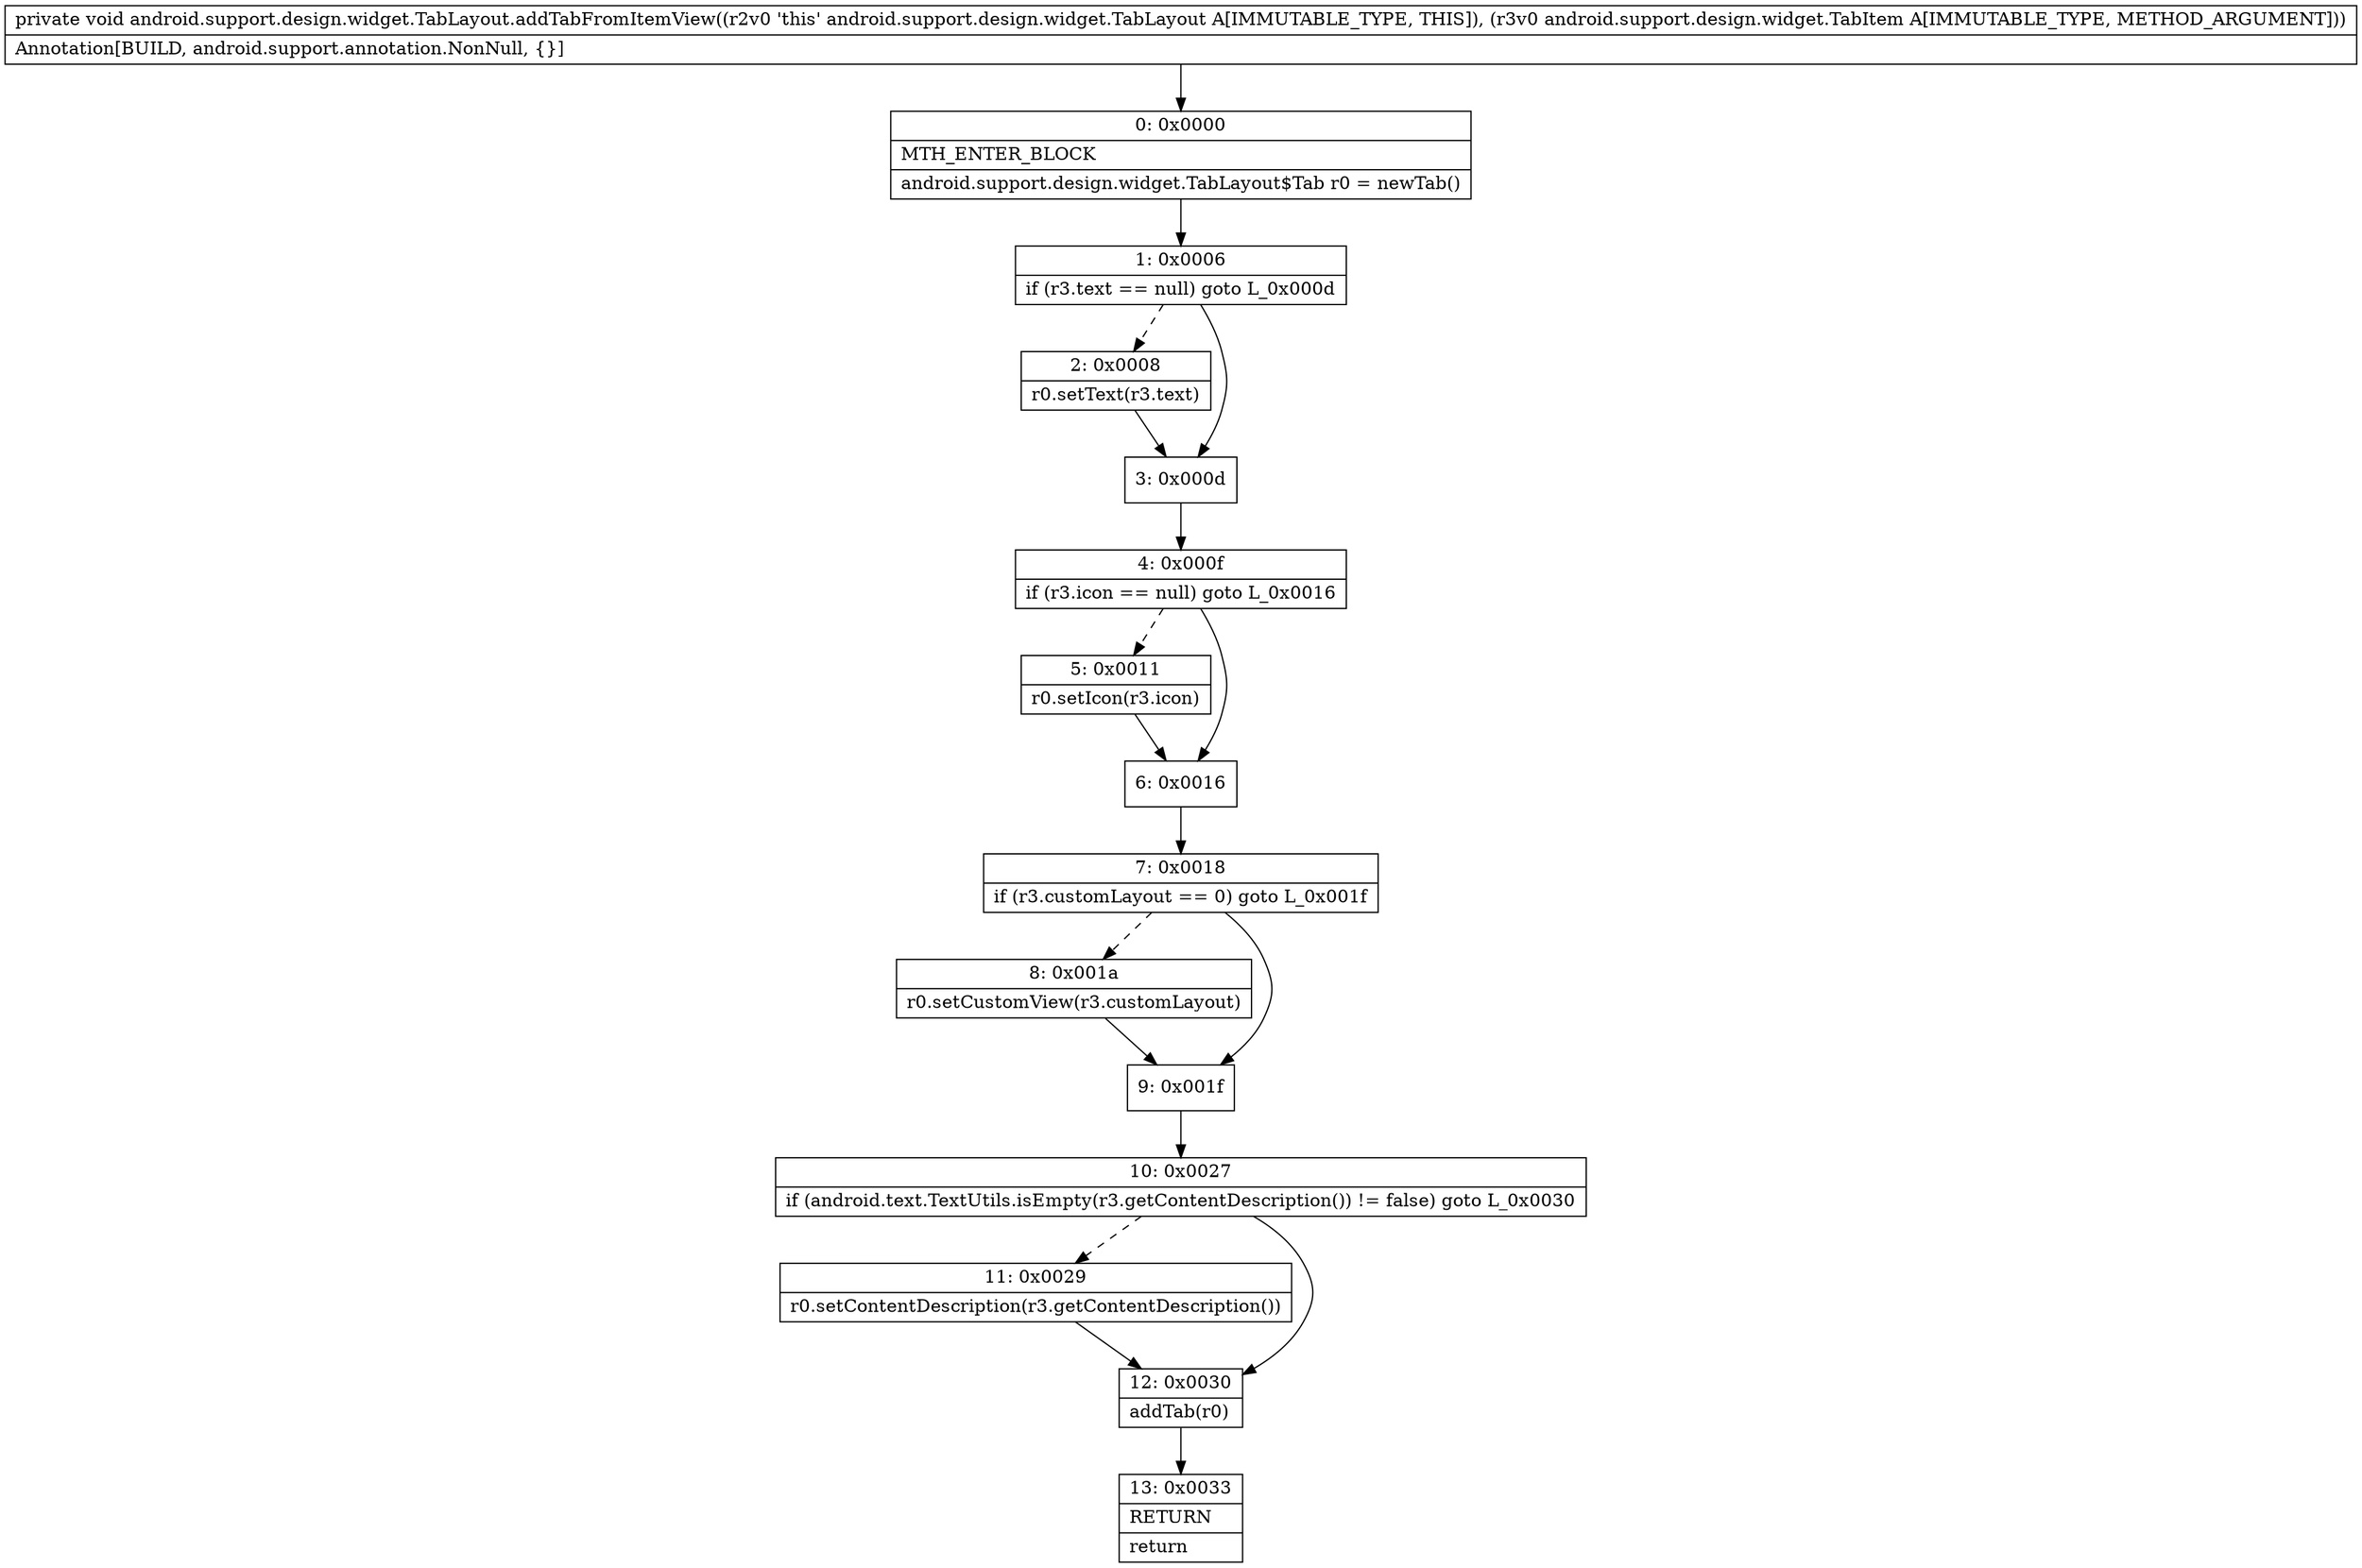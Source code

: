 digraph "CFG forandroid.support.design.widget.TabLayout.addTabFromItemView(Landroid\/support\/design\/widget\/TabItem;)V" {
Node_0 [shape=record,label="{0\:\ 0x0000|MTH_ENTER_BLOCK\l|android.support.design.widget.TabLayout$Tab r0 = newTab()\l}"];
Node_1 [shape=record,label="{1\:\ 0x0006|if (r3.text == null) goto L_0x000d\l}"];
Node_2 [shape=record,label="{2\:\ 0x0008|r0.setText(r3.text)\l}"];
Node_3 [shape=record,label="{3\:\ 0x000d}"];
Node_4 [shape=record,label="{4\:\ 0x000f|if (r3.icon == null) goto L_0x0016\l}"];
Node_5 [shape=record,label="{5\:\ 0x0011|r0.setIcon(r3.icon)\l}"];
Node_6 [shape=record,label="{6\:\ 0x0016}"];
Node_7 [shape=record,label="{7\:\ 0x0018|if (r3.customLayout == 0) goto L_0x001f\l}"];
Node_8 [shape=record,label="{8\:\ 0x001a|r0.setCustomView(r3.customLayout)\l}"];
Node_9 [shape=record,label="{9\:\ 0x001f}"];
Node_10 [shape=record,label="{10\:\ 0x0027|if (android.text.TextUtils.isEmpty(r3.getContentDescription()) != false) goto L_0x0030\l}"];
Node_11 [shape=record,label="{11\:\ 0x0029|r0.setContentDescription(r3.getContentDescription())\l}"];
Node_12 [shape=record,label="{12\:\ 0x0030|addTab(r0)\l}"];
Node_13 [shape=record,label="{13\:\ 0x0033|RETURN\l|return\l}"];
MethodNode[shape=record,label="{private void android.support.design.widget.TabLayout.addTabFromItemView((r2v0 'this' android.support.design.widget.TabLayout A[IMMUTABLE_TYPE, THIS]), (r3v0 android.support.design.widget.TabItem A[IMMUTABLE_TYPE, METHOD_ARGUMENT]))  | Annotation[BUILD, android.support.annotation.NonNull, \{\}]\l}"];
MethodNode -> Node_0;
Node_0 -> Node_1;
Node_1 -> Node_2[style=dashed];
Node_1 -> Node_3;
Node_2 -> Node_3;
Node_3 -> Node_4;
Node_4 -> Node_5[style=dashed];
Node_4 -> Node_6;
Node_5 -> Node_6;
Node_6 -> Node_7;
Node_7 -> Node_8[style=dashed];
Node_7 -> Node_9;
Node_8 -> Node_9;
Node_9 -> Node_10;
Node_10 -> Node_11[style=dashed];
Node_10 -> Node_12;
Node_11 -> Node_12;
Node_12 -> Node_13;
}

